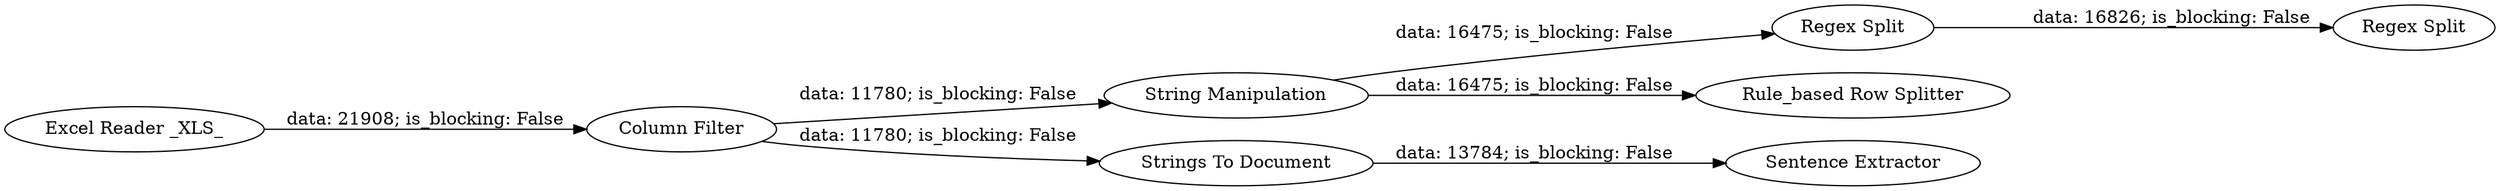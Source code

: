 digraph {
	"-7182409110508572345_27" [label="String Manipulation"]
	"-7182409110508572345_12" [label="Regex Split"]
	"-7182409110508572345_25" [label="Rule_based Row Splitter"]
	"-7182409110508572345_31" [label="Regex Split"]
	"-7182409110508572345_5" [label="Excel Reader _XLS_"]
	"-7182409110508572345_18" [label="Column Filter"]
	"-7182409110508572345_26" [label="Strings To Document"]
	"-7182409110508572345_28" [label="Sentence Extractor"]
	"-7182409110508572345_27" -> "-7182409110508572345_25" [label="data: 16475; is_blocking: False"]
	"-7182409110508572345_26" -> "-7182409110508572345_28" [label="data: 13784; is_blocking: False"]
	"-7182409110508572345_5" -> "-7182409110508572345_18" [label="data: 21908; is_blocking: False"]
	"-7182409110508572345_27" -> "-7182409110508572345_12" [label="data: 16475; is_blocking: False"]
	"-7182409110508572345_18" -> "-7182409110508572345_27" [label="data: 11780; is_blocking: False"]
	"-7182409110508572345_12" -> "-7182409110508572345_31" [label="data: 16826; is_blocking: False"]
	"-7182409110508572345_18" -> "-7182409110508572345_26" [label="data: 11780; is_blocking: False"]
	rankdir=LR
}
